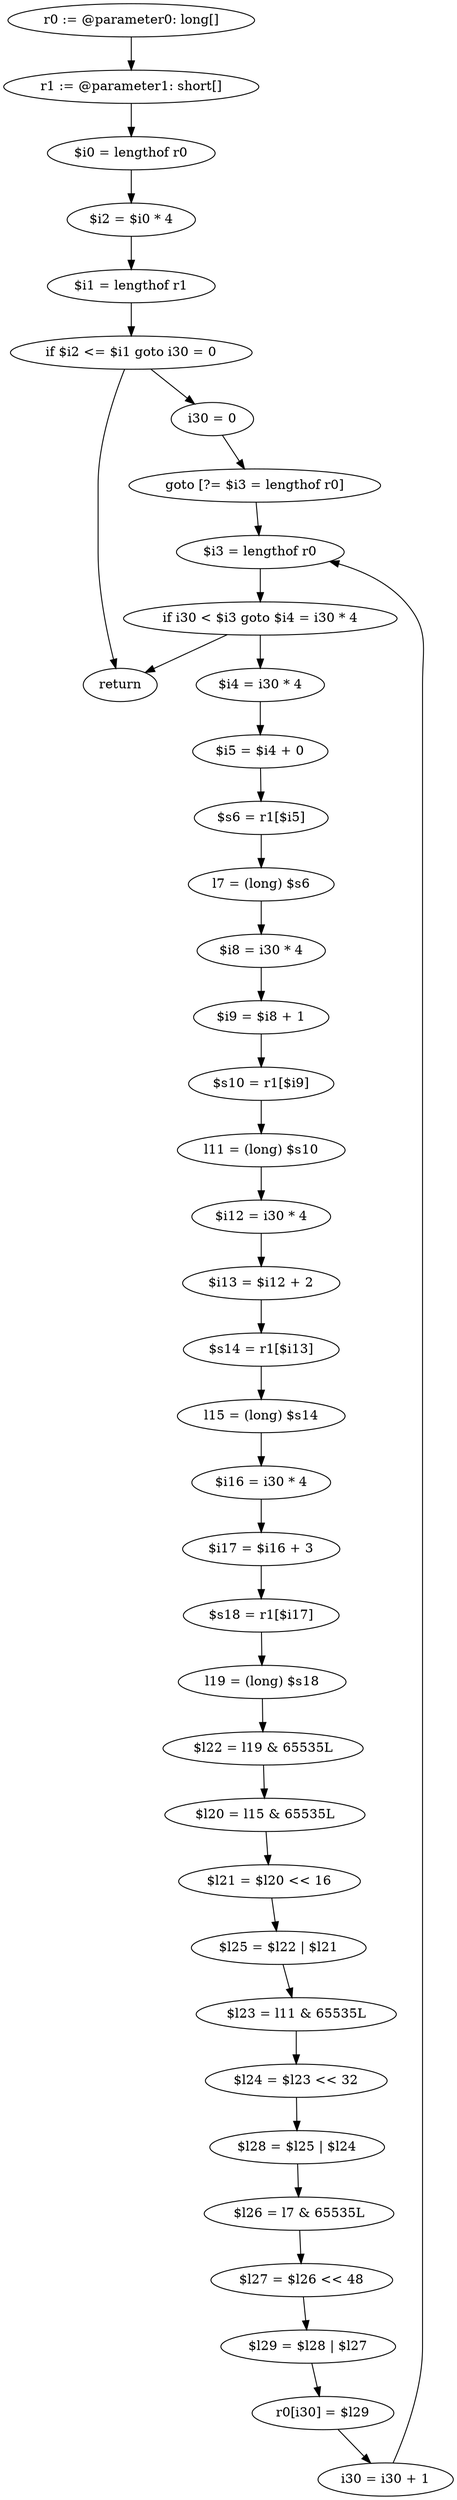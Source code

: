 digraph "unitGraph" {
    "r0 := @parameter0: long[]"
    "r1 := @parameter1: short[]"
    "$i0 = lengthof r0"
    "$i2 = $i0 * 4"
    "$i1 = lengthof r1"
    "if $i2 <= $i1 goto i30 = 0"
    "return"
    "i30 = 0"
    "goto [?= $i3 = lengthof r0]"
    "$i4 = i30 * 4"
    "$i5 = $i4 + 0"
    "$s6 = r1[$i5]"
    "l7 = (long) $s6"
    "$i8 = i30 * 4"
    "$i9 = $i8 + 1"
    "$s10 = r1[$i9]"
    "l11 = (long) $s10"
    "$i12 = i30 * 4"
    "$i13 = $i12 + 2"
    "$s14 = r1[$i13]"
    "l15 = (long) $s14"
    "$i16 = i30 * 4"
    "$i17 = $i16 + 3"
    "$s18 = r1[$i17]"
    "l19 = (long) $s18"
    "$l22 = l19 & 65535L"
    "$l20 = l15 & 65535L"
    "$l21 = $l20 << 16"
    "$l25 = $l22 | $l21"
    "$l23 = l11 & 65535L"
    "$l24 = $l23 << 32"
    "$l28 = $l25 | $l24"
    "$l26 = l7 & 65535L"
    "$l27 = $l26 << 48"
    "$l29 = $l28 | $l27"
    "r0[i30] = $l29"
    "i30 = i30 + 1"
    "$i3 = lengthof r0"
    "if i30 < $i3 goto $i4 = i30 * 4"
    "r0 := @parameter0: long[]"->"r1 := @parameter1: short[]";
    "r1 := @parameter1: short[]"->"$i0 = lengthof r0";
    "$i0 = lengthof r0"->"$i2 = $i0 * 4";
    "$i2 = $i0 * 4"->"$i1 = lengthof r1";
    "$i1 = lengthof r1"->"if $i2 <= $i1 goto i30 = 0";
    "if $i2 <= $i1 goto i30 = 0"->"return";
    "if $i2 <= $i1 goto i30 = 0"->"i30 = 0";
    "i30 = 0"->"goto [?= $i3 = lengthof r0]";
    "goto [?= $i3 = lengthof r0]"->"$i3 = lengthof r0";
    "$i4 = i30 * 4"->"$i5 = $i4 + 0";
    "$i5 = $i4 + 0"->"$s6 = r1[$i5]";
    "$s6 = r1[$i5]"->"l7 = (long) $s6";
    "l7 = (long) $s6"->"$i8 = i30 * 4";
    "$i8 = i30 * 4"->"$i9 = $i8 + 1";
    "$i9 = $i8 + 1"->"$s10 = r1[$i9]";
    "$s10 = r1[$i9]"->"l11 = (long) $s10";
    "l11 = (long) $s10"->"$i12 = i30 * 4";
    "$i12 = i30 * 4"->"$i13 = $i12 + 2";
    "$i13 = $i12 + 2"->"$s14 = r1[$i13]";
    "$s14 = r1[$i13]"->"l15 = (long) $s14";
    "l15 = (long) $s14"->"$i16 = i30 * 4";
    "$i16 = i30 * 4"->"$i17 = $i16 + 3";
    "$i17 = $i16 + 3"->"$s18 = r1[$i17]";
    "$s18 = r1[$i17]"->"l19 = (long) $s18";
    "l19 = (long) $s18"->"$l22 = l19 & 65535L";
    "$l22 = l19 & 65535L"->"$l20 = l15 & 65535L";
    "$l20 = l15 & 65535L"->"$l21 = $l20 << 16";
    "$l21 = $l20 << 16"->"$l25 = $l22 | $l21";
    "$l25 = $l22 | $l21"->"$l23 = l11 & 65535L";
    "$l23 = l11 & 65535L"->"$l24 = $l23 << 32";
    "$l24 = $l23 << 32"->"$l28 = $l25 | $l24";
    "$l28 = $l25 | $l24"->"$l26 = l7 & 65535L";
    "$l26 = l7 & 65535L"->"$l27 = $l26 << 48";
    "$l27 = $l26 << 48"->"$l29 = $l28 | $l27";
    "$l29 = $l28 | $l27"->"r0[i30] = $l29";
    "r0[i30] = $l29"->"i30 = i30 + 1";
    "i30 = i30 + 1"->"$i3 = lengthof r0";
    "$i3 = lengthof r0"->"if i30 < $i3 goto $i4 = i30 * 4";
    "if i30 < $i3 goto $i4 = i30 * 4"->"return";
    "if i30 < $i3 goto $i4 = i30 * 4"->"$i4 = i30 * 4";
}

